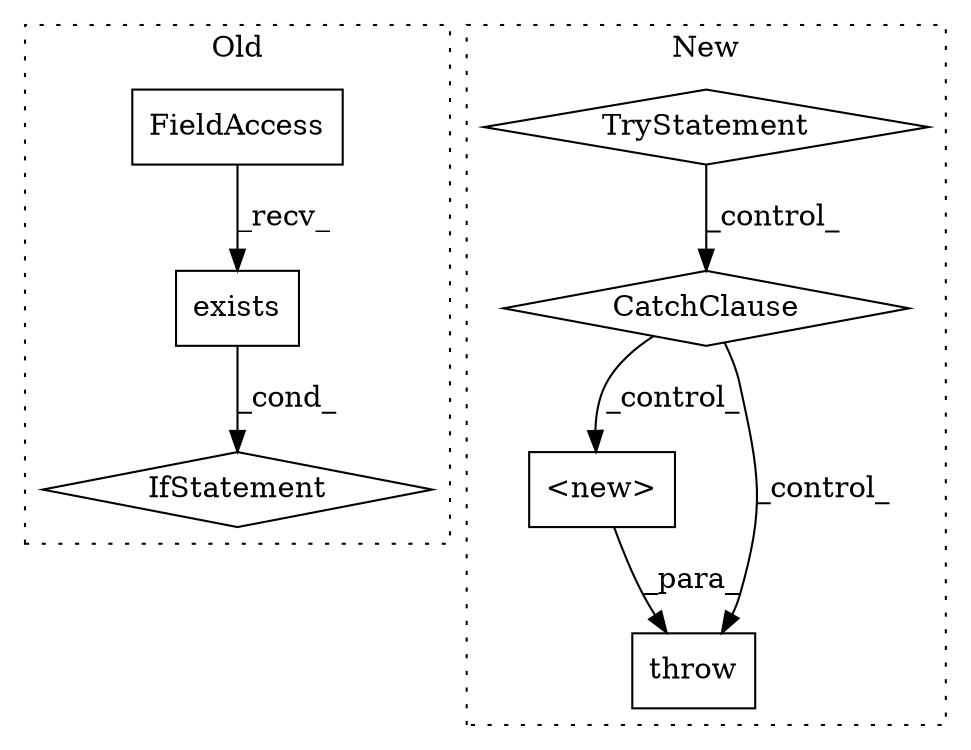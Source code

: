 digraph G {
subgraph cluster0 {
1 [label="exists" a="32" s="4384,4395" l="7,1" shape="box"];
3 [label="FieldAccess" a="22" s="4376" l="7" shape="box"];
4 [label="IfStatement" a="25" s="4372,4396" l="4,2" shape="diamond"];
label = "Old";
style="dotted";
}
subgraph cluster1 {
2 [label="<new>" a="14" s="4529" l="17" shape="box"];
5 [label="CatchClause" a="12" s="4448,4470" l="13,2" shape="diamond"];
6 [label="throw" a="53" s="4523" l="6" shape="box"];
7 [label="TryStatement" a="54" s="4385" l="4" shape="diamond"];
label = "New";
style="dotted";
}
1 -> 4 [label="_cond_"];
2 -> 6 [label="_para_"];
3 -> 1 [label="_recv_"];
5 -> 6 [label="_control_"];
5 -> 2 [label="_control_"];
7 -> 5 [label="_control_"];
}